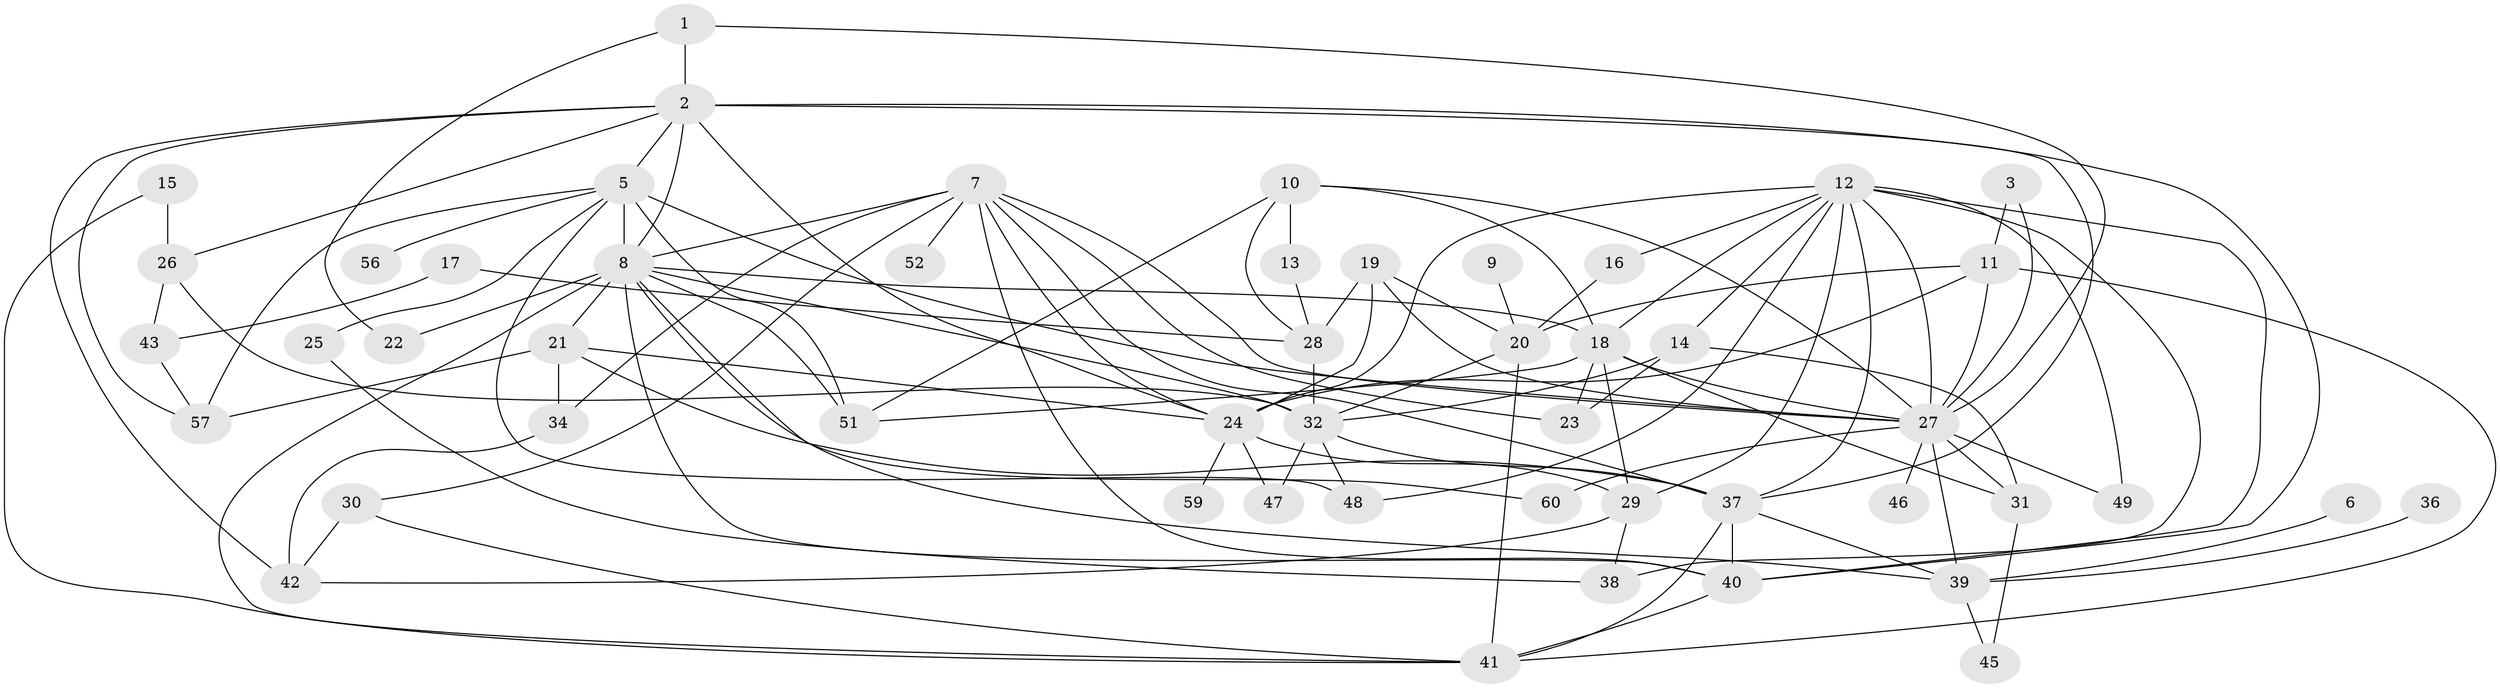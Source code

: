 // original degree distribution, {4: 0.14049586776859505, 3: 0.19008264462809918, 2: 0.23140495867768596, 0: 0.0743801652892562, 1: 0.1322314049586777, 6: 0.04132231404958678, 5: 0.15702479338842976, 8: 0.01652892561983471, 7: 0.01652892561983471}
// Generated by graph-tools (version 1.1) at 2025/33/03/09/25 02:33:30]
// undirected, 51 vertices, 112 edges
graph export_dot {
graph [start="1"]
  node [color=gray90,style=filled];
  1;
  2;
  3;
  5;
  6;
  7;
  8;
  9;
  10;
  11;
  12;
  13;
  14;
  15;
  16;
  17;
  18;
  19;
  20;
  21;
  22;
  23;
  24;
  25;
  26;
  27;
  28;
  29;
  30;
  31;
  32;
  34;
  36;
  37;
  38;
  39;
  40;
  41;
  42;
  43;
  45;
  46;
  47;
  48;
  49;
  51;
  52;
  56;
  57;
  59;
  60;
  1 -- 2 [weight=2.0];
  1 -- 22 [weight=1.0];
  1 -- 27 [weight=1.0];
  2 -- 5 [weight=1.0];
  2 -- 8 [weight=1.0];
  2 -- 24 [weight=1.0];
  2 -- 26 [weight=1.0];
  2 -- 37 [weight=3.0];
  2 -- 40 [weight=1.0];
  2 -- 42 [weight=2.0];
  2 -- 57 [weight=1.0];
  3 -- 11 [weight=1.0];
  3 -- 27 [weight=1.0];
  5 -- 8 [weight=2.0];
  5 -- 25 [weight=1.0];
  5 -- 27 [weight=2.0];
  5 -- 48 [weight=1.0];
  5 -- 51 [weight=1.0];
  5 -- 56 [weight=1.0];
  5 -- 57 [weight=1.0];
  6 -- 39 [weight=1.0];
  7 -- 8 [weight=1.0];
  7 -- 23 [weight=1.0];
  7 -- 24 [weight=1.0];
  7 -- 27 [weight=1.0];
  7 -- 30 [weight=1.0];
  7 -- 34 [weight=1.0];
  7 -- 37 [weight=1.0];
  7 -- 40 [weight=1.0];
  7 -- 52 [weight=1.0];
  8 -- 18 [weight=1.0];
  8 -- 21 [weight=1.0];
  8 -- 22 [weight=1.0];
  8 -- 32 [weight=1.0];
  8 -- 39 [weight=1.0];
  8 -- 40 [weight=1.0];
  8 -- 41 [weight=1.0];
  8 -- 51 [weight=2.0];
  8 -- 60 [weight=1.0];
  9 -- 20 [weight=1.0];
  10 -- 13 [weight=1.0];
  10 -- 18 [weight=1.0];
  10 -- 27 [weight=1.0];
  10 -- 28 [weight=1.0];
  10 -- 51 [weight=1.0];
  11 -- 20 [weight=1.0];
  11 -- 24 [weight=1.0];
  11 -- 27 [weight=1.0];
  11 -- 41 [weight=1.0];
  12 -- 14 [weight=1.0];
  12 -- 16 [weight=1.0];
  12 -- 18 [weight=1.0];
  12 -- 24 [weight=1.0];
  12 -- 27 [weight=1.0];
  12 -- 29 [weight=2.0];
  12 -- 37 [weight=1.0];
  12 -- 38 [weight=1.0];
  12 -- 40 [weight=1.0];
  12 -- 48 [weight=1.0];
  12 -- 49 [weight=1.0];
  13 -- 28 [weight=1.0];
  14 -- 23 [weight=1.0];
  14 -- 31 [weight=1.0];
  14 -- 32 [weight=1.0];
  15 -- 26 [weight=1.0];
  15 -- 41 [weight=1.0];
  16 -- 20 [weight=1.0];
  17 -- 28 [weight=1.0];
  17 -- 43 [weight=1.0];
  18 -- 23 [weight=1.0];
  18 -- 27 [weight=1.0];
  18 -- 29 [weight=1.0];
  18 -- 31 [weight=1.0];
  18 -- 51 [weight=1.0];
  19 -- 20 [weight=1.0];
  19 -- 24 [weight=1.0];
  19 -- 27 [weight=2.0];
  19 -- 28 [weight=1.0];
  20 -- 32 [weight=1.0];
  20 -- 41 [weight=1.0];
  21 -- 24 [weight=1.0];
  21 -- 34 [weight=1.0];
  21 -- 37 [weight=1.0];
  21 -- 57 [weight=1.0];
  24 -- 29 [weight=1.0];
  24 -- 47 [weight=1.0];
  24 -- 59 [weight=1.0];
  25 -- 38 [weight=1.0];
  26 -- 32 [weight=1.0];
  26 -- 43 [weight=1.0];
  27 -- 31 [weight=1.0];
  27 -- 39 [weight=1.0];
  27 -- 46 [weight=2.0];
  27 -- 49 [weight=1.0];
  27 -- 60 [weight=1.0];
  28 -- 32 [weight=1.0];
  29 -- 38 [weight=1.0];
  29 -- 42 [weight=1.0];
  30 -- 41 [weight=1.0];
  30 -- 42 [weight=1.0];
  31 -- 45 [weight=1.0];
  32 -- 37 [weight=2.0];
  32 -- 47 [weight=1.0];
  32 -- 48 [weight=1.0];
  34 -- 42 [weight=1.0];
  36 -- 39 [weight=1.0];
  37 -- 39 [weight=1.0];
  37 -- 40 [weight=1.0];
  37 -- 41 [weight=1.0];
  39 -- 45 [weight=1.0];
  40 -- 41 [weight=1.0];
  43 -- 57 [weight=1.0];
}
